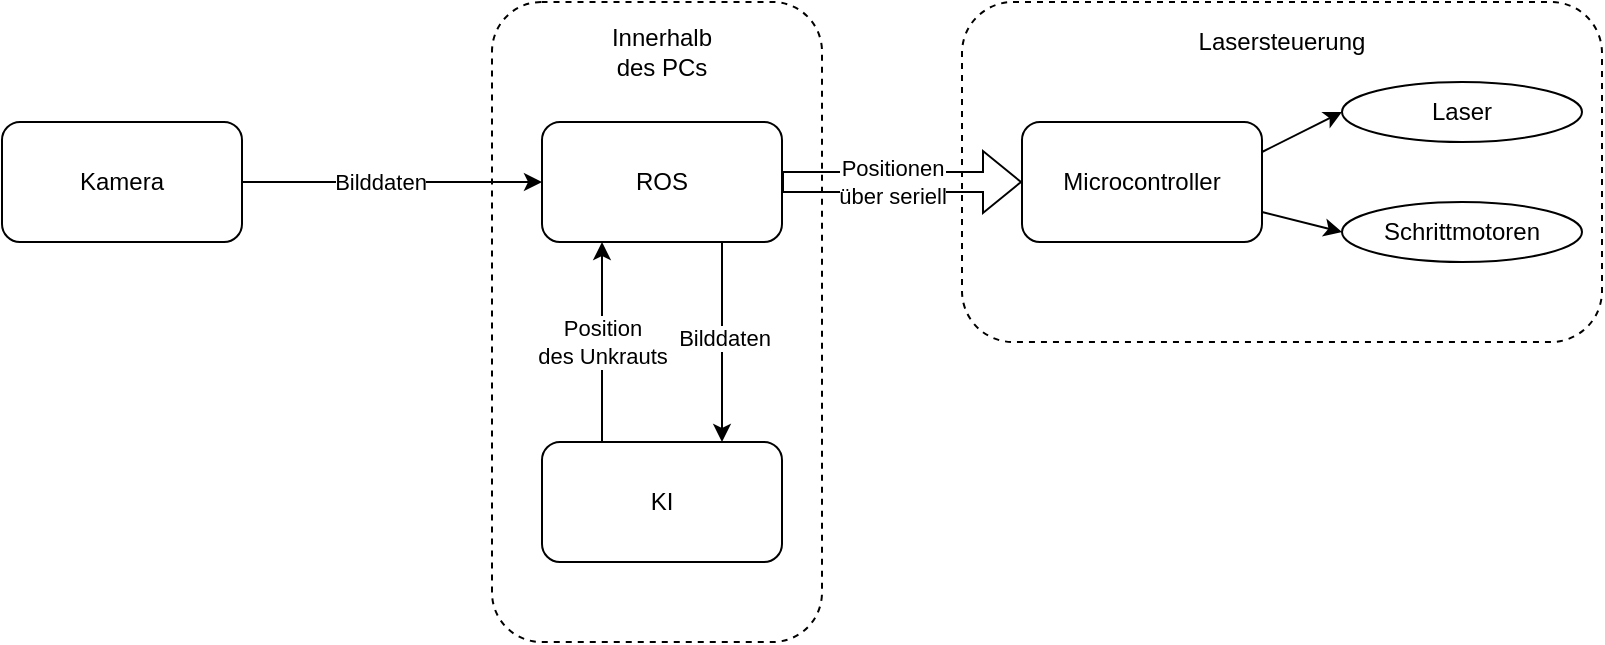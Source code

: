 <mxfile version="26.0.15">
  <diagram name="Page-1" id="wtt48YbRe5ttvKdHWdu4">
    <mxGraphModel dx="995" dy="598" grid="1" gridSize="10" guides="1" tooltips="1" connect="1" arrows="1" fold="1" page="1" pageScale="1" pageWidth="850" pageHeight="1100" math="0" shadow="0">
      <root>
        <mxCell id="0" />
        <mxCell id="1" parent="0" />
        <mxCell id="iBvbxO8lnX9BYuaIvIhf-1" value="Kamera" style="rounded=1;whiteSpace=wrap;html=1;" vertex="1" parent="1">
          <mxGeometry x="25" y="240" width="120" height="60" as="geometry" />
        </mxCell>
        <mxCell id="iBvbxO8lnX9BYuaIvIhf-2" value="" style="endArrow=classic;html=1;rounded=0;exitX=1;exitY=0.5;exitDx=0;exitDy=0;entryX=0;entryY=0.5;entryDx=0;entryDy=0;" edge="1" parent="1" source="iBvbxO8lnX9BYuaIvIhf-1" target="iBvbxO8lnX9BYuaIvIhf-4">
          <mxGeometry width="50" height="50" relative="1" as="geometry">
            <mxPoint x="375" y="490" as="sourcePoint" />
            <mxPoint x="295" y="390" as="targetPoint" />
          </mxGeometry>
        </mxCell>
        <mxCell id="iBvbxO8lnX9BYuaIvIhf-3" value="Bilddaten" style="edgeLabel;html=1;align=center;verticalAlign=middle;resizable=0;points=[];" vertex="1" connectable="0" parent="iBvbxO8lnX9BYuaIvIhf-2">
          <mxGeometry x="0.283" y="3" relative="1" as="geometry">
            <mxPoint x="-27" y="3" as="offset" />
          </mxGeometry>
        </mxCell>
        <mxCell id="iBvbxO8lnX9BYuaIvIhf-4" value="ROS" style="rounded=1;whiteSpace=wrap;html=1;" vertex="1" parent="1">
          <mxGeometry x="295" y="240" width="120" height="60" as="geometry" />
        </mxCell>
        <mxCell id="iBvbxO8lnX9BYuaIvIhf-5" value="KI" style="rounded=1;whiteSpace=wrap;html=1;" vertex="1" parent="1">
          <mxGeometry x="295" y="400" width="120" height="60" as="geometry" />
        </mxCell>
        <mxCell id="iBvbxO8lnX9BYuaIvIhf-6" value="Position&lt;div&gt;des Unkrauts&lt;/div&gt;" style="endArrow=classic;html=1;rounded=0;entryX=0.25;entryY=1;entryDx=0;entryDy=0;exitX=0.25;exitY=0;exitDx=0;exitDy=0;" edge="1" parent="1" source="iBvbxO8lnX9BYuaIvIhf-5" target="iBvbxO8lnX9BYuaIvIhf-4">
          <mxGeometry width="50" height="50" relative="1" as="geometry">
            <mxPoint x="265" y="380" as="sourcePoint" />
            <mxPoint x="315" y="330" as="targetPoint" />
          </mxGeometry>
        </mxCell>
        <mxCell id="iBvbxO8lnX9BYuaIvIhf-7" value="" style="endArrow=classic;html=1;rounded=0;entryX=0.75;entryY=0;entryDx=0;entryDy=0;exitX=0.75;exitY=1;exitDx=0;exitDy=0;" edge="1" parent="1" source="iBvbxO8lnX9BYuaIvIhf-4" target="iBvbxO8lnX9BYuaIvIhf-5">
          <mxGeometry width="50" height="50" relative="1" as="geometry">
            <mxPoint x="385" y="320" as="sourcePoint" />
            <mxPoint x="345" y="350" as="targetPoint" />
          </mxGeometry>
        </mxCell>
        <mxCell id="iBvbxO8lnX9BYuaIvIhf-8" value="Bilddaten" style="edgeLabel;html=1;align=center;verticalAlign=middle;resizable=0;points=[];" vertex="1" connectable="0" parent="iBvbxO8lnX9BYuaIvIhf-7">
          <mxGeometry x="-0.048" y="1" relative="1" as="geometry">
            <mxPoint as="offset" />
          </mxGeometry>
        </mxCell>
        <mxCell id="iBvbxO8lnX9BYuaIvIhf-9" value="Microcontroller" style="rounded=1;whiteSpace=wrap;html=1;" vertex="1" parent="1">
          <mxGeometry x="535" y="240" width="120" height="60" as="geometry" />
        </mxCell>
        <mxCell id="iBvbxO8lnX9BYuaIvIhf-10" value="Laser" style="ellipse;whiteSpace=wrap;html=1;" vertex="1" parent="1">
          <mxGeometry x="695" y="220" width="120" height="30" as="geometry" />
        </mxCell>
        <mxCell id="iBvbxO8lnX9BYuaIvIhf-11" value="Schrittmotoren" style="ellipse;whiteSpace=wrap;html=1;" vertex="1" parent="1">
          <mxGeometry x="695" y="280" width="120" height="30" as="geometry" />
        </mxCell>
        <mxCell id="iBvbxO8lnX9BYuaIvIhf-12" value="" style="endArrow=classic;html=1;rounded=0;entryX=0;entryY=0.5;entryDx=0;entryDy=0;exitX=1;exitY=0.25;exitDx=0;exitDy=0;" edge="1" parent="1" source="iBvbxO8lnX9BYuaIvIhf-9" target="iBvbxO8lnX9BYuaIvIhf-10">
          <mxGeometry width="50" height="50" relative="1" as="geometry">
            <mxPoint x="395" y="350" as="sourcePoint" />
            <mxPoint x="695" y="240" as="targetPoint" />
          </mxGeometry>
        </mxCell>
        <mxCell id="iBvbxO8lnX9BYuaIvIhf-13" value="" style="endArrow=classic;html=1;rounded=0;entryX=0;entryY=0.5;entryDx=0;entryDy=0;exitX=1;exitY=0.75;exitDx=0;exitDy=0;" edge="1" parent="1" source="iBvbxO8lnX9BYuaIvIhf-9" target="iBvbxO8lnX9BYuaIvIhf-11">
          <mxGeometry width="50" height="50" relative="1" as="geometry">
            <mxPoint x="395" y="350" as="sourcePoint" />
            <mxPoint x="445" y="300" as="targetPoint" />
          </mxGeometry>
        </mxCell>
        <mxCell id="iBvbxO8lnX9BYuaIvIhf-14" value="" style="rounded=1;whiteSpace=wrap;html=1;fillColor=none;dashed=1;" vertex="1" parent="1">
          <mxGeometry x="270" y="180" width="165" height="320" as="geometry" />
        </mxCell>
        <mxCell id="iBvbxO8lnX9BYuaIvIhf-15" value="Innerhalb des PCs" style="text;html=1;align=center;verticalAlign=middle;whiteSpace=wrap;rounded=0;" vertex="1" parent="1">
          <mxGeometry x="325" y="190" width="60" height="30" as="geometry" />
        </mxCell>
        <mxCell id="iBvbxO8lnX9BYuaIvIhf-16" value="" style="rounded=1;whiteSpace=wrap;html=1;fillColor=none;dashed=1;" vertex="1" parent="1">
          <mxGeometry x="505" y="180" width="320" height="170" as="geometry" />
        </mxCell>
        <mxCell id="iBvbxO8lnX9BYuaIvIhf-17" value="Lasersteuerung" style="text;html=1;align=center;verticalAlign=middle;whiteSpace=wrap;rounded=0;" vertex="1" parent="1">
          <mxGeometry x="615" y="190" width="100" height="20" as="geometry" />
        </mxCell>
        <mxCell id="iBvbxO8lnX9BYuaIvIhf-18" value="" style="shape=flexArrow;endArrow=classic;html=1;rounded=0;entryX=0;entryY=0.5;entryDx=0;entryDy=0;exitX=1;exitY=0.5;exitDx=0;exitDy=0;" edge="1" parent="1" source="iBvbxO8lnX9BYuaIvIhf-4" target="iBvbxO8lnX9BYuaIvIhf-9">
          <mxGeometry width="50" height="50" relative="1" as="geometry">
            <mxPoint x="515" y="430" as="sourcePoint" />
            <mxPoint x="485" y="370" as="targetPoint" />
          </mxGeometry>
        </mxCell>
        <mxCell id="iBvbxO8lnX9BYuaIvIhf-19" value="Positionen&lt;div&gt;über seriell&lt;/div&gt;" style="edgeLabel;html=1;align=center;verticalAlign=middle;resizable=0;points=[];" vertex="1" connectable="0" parent="iBvbxO8lnX9BYuaIvIhf-18">
          <mxGeometry x="-0.176" relative="1" as="geometry">
            <mxPoint x="5" as="offset" />
          </mxGeometry>
        </mxCell>
      </root>
    </mxGraphModel>
  </diagram>
</mxfile>
